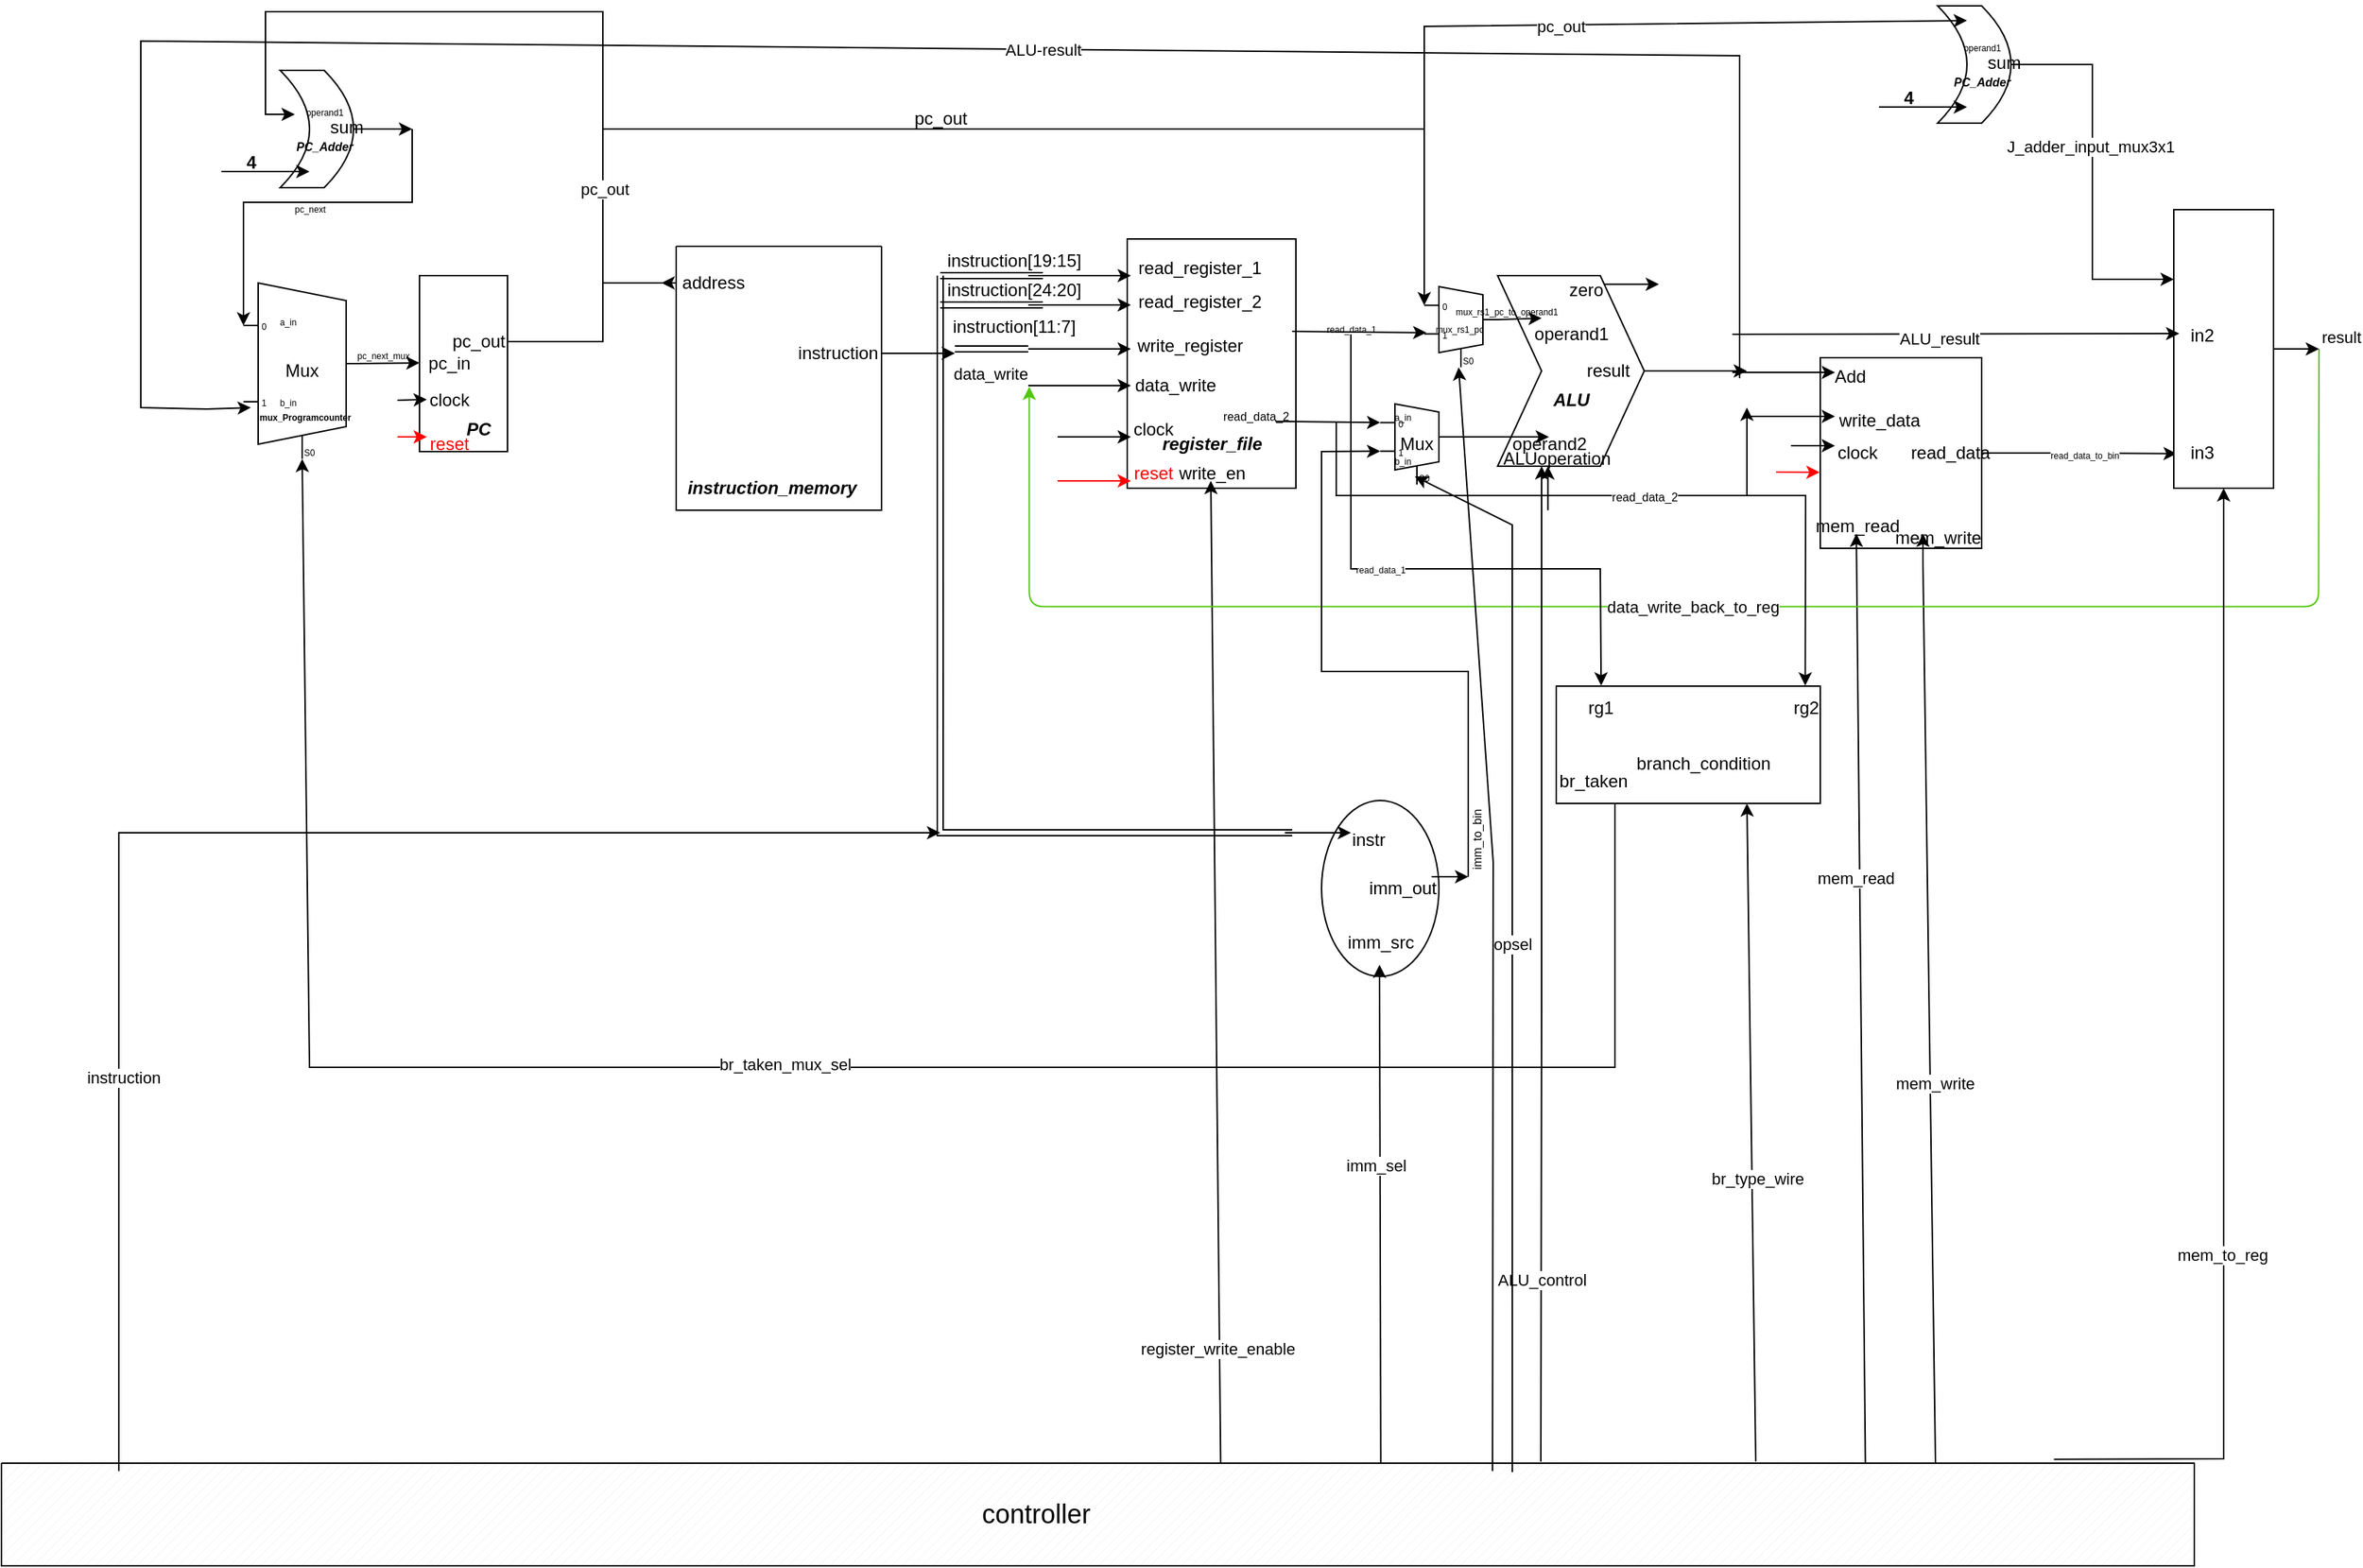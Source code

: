 <mxfile version="26.0.16">
  <diagram name="Page-1" id="nkl0VWKHTcb5Zp320Ac4">
    <mxGraphModel dx="3212" dy="911" grid="1" gridSize="10" guides="1" tooltips="1" connect="1" arrows="1" fold="1" page="1" pageScale="1" pageWidth="1200" pageHeight="1920" math="0" shadow="0">
      <root>
        <mxCell id="0" />
        <mxCell id="1" parent="0" />
        <mxCell id="jfgVeICSE10EGZ1G89CI-2" value="" style="rounded=0;whiteSpace=wrap;html=1;rotation=90;" parent="1" vertex="1">
          <mxGeometry x="175" y="360" width="120" height="60" as="geometry" />
        </mxCell>
        <mxCell id="jfgVeICSE10EGZ1G89CI-3" value="&lt;b&gt;&lt;i&gt;PC&lt;/i&gt;&lt;/b&gt;" style="text;html=1;align=center;verticalAlign=middle;resizable=0;points=[];autosize=1;strokeColor=none;fillColor=none;" parent="1" vertex="1">
          <mxGeometry x="225" y="420" width="40" height="30" as="geometry" />
        </mxCell>
        <mxCell id="jfgVeICSE10EGZ1G89CI-4" value="" style="endArrow=classic;html=1;rounded=0;" parent="1" edge="1">
          <mxGeometry width="50" height="50" relative="1" as="geometry">
            <mxPoint x="160" y="390" as="sourcePoint" />
            <mxPoint x="205" y="389.5" as="targetPoint" />
          </mxGeometry>
        </mxCell>
        <mxCell id="jfgVeICSE10EGZ1G89CI-5" value="" style="endArrow=classic;html=1;rounded=0;" parent="1" edge="1" target="jfgVeICSE10EGZ1G89CI-12">
          <mxGeometry width="50" height="50" relative="1" as="geometry">
            <mxPoint x="265" y="375" as="sourcePoint" />
            <mxPoint x="310" y="375" as="targetPoint" />
            <Array as="points">
              <mxPoint x="330" y="375" />
              <mxPoint x="330" y="335" />
              <mxPoint x="380" y="335" />
            </Array>
          </mxGeometry>
        </mxCell>
        <mxCell id="jfgVeICSE10EGZ1G89CI-6" value="pc_in" style="text;html=1;align=center;verticalAlign=middle;resizable=0;points=[];autosize=1;strokeColor=none;fillColor=none;" parent="1" vertex="1">
          <mxGeometry x="200" y="375" width="50" height="30" as="geometry" />
        </mxCell>
        <mxCell id="jfgVeICSE10EGZ1G89CI-7" value="pc_out" style="text;html=1;align=center;verticalAlign=middle;resizable=0;points=[];autosize=1;strokeColor=none;fillColor=none;" parent="1" vertex="1">
          <mxGeometry x="215" y="360" width="60" height="30" as="geometry" />
        </mxCell>
        <mxCell id="jfgVeICSE10EGZ1G89CI-8" value="" style="swimlane;startSize=0;" parent="1" vertex="1">
          <mxGeometry x="380" y="310" width="140" height="180" as="geometry">
            <mxRectangle x="380" y="310" width="50" height="40" as="alternateBounds" />
          </mxGeometry>
        </mxCell>
        <mxCell id="jfgVeICSE10EGZ1G89CI-9" value="&lt;b&gt;&lt;i&gt;instruction_memory&lt;/i&gt;&lt;/b&gt;" style="text;html=1;align=center;verticalAlign=middle;resizable=0;points=[];autosize=1;strokeColor=none;fillColor=none;" parent="jfgVeICSE10EGZ1G89CI-8" vertex="1">
          <mxGeometry x="-5" y="150" width="140" height="30" as="geometry" />
        </mxCell>
        <mxCell id="jfgVeICSE10EGZ1G89CI-12" value="address" style="text;html=1;align=center;verticalAlign=middle;resizable=0;points=[];autosize=1;strokeColor=none;fillColor=none;" parent="jfgVeICSE10EGZ1G89CI-8" vertex="1">
          <mxGeometry x="-10" y="10" width="70" height="30" as="geometry" />
        </mxCell>
        <mxCell id="jfgVeICSE10EGZ1G89CI-16" value="instruction" style="text;html=1;align=center;verticalAlign=middle;resizable=0;points=[];autosize=1;strokeColor=none;fillColor=none;" parent="jfgVeICSE10EGZ1G89CI-8" vertex="1">
          <mxGeometry x="70" y="58" width="80" height="30" as="geometry" />
        </mxCell>
        <mxCell id="jfgVeICSE10EGZ1G89CI-15" value="" style="endArrow=classic;html=1;rounded=0;" parent="1" edge="1">
          <mxGeometry width="50" height="50" relative="1" as="geometry">
            <mxPoint x="520" y="383" as="sourcePoint" />
            <mxPoint x="570" y="383" as="targetPoint" />
            <Array as="points">
              <mxPoint x="520" y="383" />
            </Array>
          </mxGeometry>
        </mxCell>
        <mxCell id="KJ3k82QVkxXb26ja93fj-1" value="" style="rounded=0;whiteSpace=wrap;html=1;rotation=90;" parent="1" vertex="1">
          <mxGeometry x="660" y="332.5" width="170" height="115" as="geometry" />
        </mxCell>
        <mxCell id="KJ3k82QVkxXb26ja93fj-2" value="" style="endArrow=classic;html=1;rounded=0;" parent="1" edge="1">
          <mxGeometry width="50" height="50" relative="1" as="geometry">
            <mxPoint x="620" y="330" as="sourcePoint" />
            <mxPoint x="690" y="330" as="targetPoint" />
            <Array as="points" />
          </mxGeometry>
        </mxCell>
        <mxCell id="KJ3k82QVkxXb26ja93fj-3" value="" style="endArrow=classic;html=1;rounded=0;" parent="1" edge="1">
          <mxGeometry width="50" height="50" relative="1" as="geometry">
            <mxPoint x="620" y="350" as="sourcePoint" />
            <mxPoint x="690" y="350" as="targetPoint" />
            <Array as="points" />
          </mxGeometry>
        </mxCell>
        <mxCell id="KJ3k82QVkxXb26ja93fj-4" value="" style="endArrow=classic;html=1;rounded=0;" parent="1" edge="1">
          <mxGeometry width="50" height="50" relative="1" as="geometry">
            <mxPoint x="620" y="380" as="sourcePoint" />
            <mxPoint x="690" y="380" as="targetPoint" />
            <Array as="points" />
          </mxGeometry>
        </mxCell>
        <mxCell id="KJ3k82QVkxXb26ja93fj-5" value="" style="endArrow=classic;html=1;rounded=0;" parent="1" edge="1">
          <mxGeometry width="50" height="50" relative="1" as="geometry">
            <mxPoint x="620" y="405" as="sourcePoint" />
            <mxPoint x="690" y="405" as="targetPoint" />
            <Array as="points" />
          </mxGeometry>
        </mxCell>
        <mxCell id="KJ3k82QVkxXb26ja93fj-6" value="" style="endArrow=classic;html=1;rounded=0;" parent="1" edge="1">
          <mxGeometry width="50" height="50" relative="1" as="geometry">
            <mxPoint x="640" y="440" as="sourcePoint" />
            <mxPoint x="690" y="440" as="targetPoint" />
            <Array as="points" />
          </mxGeometry>
        </mxCell>
        <mxCell id="KJ3k82QVkxXb26ja93fj-7" value="" style="endArrow=classic;html=1;rounded=0;fillColor=#f8cecc;strokeColor=#FF0000;" parent="1" edge="1">
          <mxGeometry width="50" height="50" relative="1" as="geometry">
            <mxPoint x="640" y="470" as="sourcePoint" />
            <mxPoint x="690" y="470" as="targetPoint" />
            <Array as="points" />
          </mxGeometry>
        </mxCell>
        <mxCell id="KJ3k82QVkxXb26ja93fj-8" value="" style="endArrow=classic;html=1;rounded=0;exitX=0.556;exitY=0.029;exitDx=0;exitDy=0;exitPerimeter=0;" parent="1" edge="1" source="yX7Pzb2wll43dbUI-Hsx-69">
          <mxGeometry width="50" height="50" relative="1" as="geometry">
            <mxPoint x="744.5" y="500" as="sourcePoint" />
            <mxPoint x="744.5" y="470" as="targetPoint" />
            <Array as="points" />
          </mxGeometry>
        </mxCell>
        <mxCell id="yX7Pzb2wll43dbUI-Hsx-82" value="register_write_enable" style="edgeLabel;html=1;align=center;verticalAlign=middle;resizable=0;points=[];" vertex="1" connectable="0" parent="KJ3k82QVkxXb26ja93fj-8">
          <mxGeometry x="-0.762" y="2" relative="1" as="geometry">
            <mxPoint as="offset" />
          </mxGeometry>
        </mxCell>
        <mxCell id="KJ3k82QVkxXb26ja93fj-9" value="" style="endArrow=classic;html=1;rounded=0;entryX=1.024;entryY=0.697;entryDx=0;entryDy=0;entryPerimeter=0;" parent="1" edge="1">
          <mxGeometry width="50" height="50" relative="1" as="geometry">
            <mxPoint x="800" y="368" as="sourcePoint" />
            <mxPoint x="891.44" y="368.91" as="targetPoint" />
            <Array as="points" />
          </mxGeometry>
        </mxCell>
        <mxCell id="KJ3k82QVkxXb26ja93fj-11" value="" style="endArrow=classic;html=1;rounded=0;entryX=0;entryY=0.177;entryDx=0;entryDy=3;entryPerimeter=0;exitX=0.983;exitY=-0.019;exitDx=0;exitDy=0;exitPerimeter=0;" parent="1" edge="1" target="8nblWfEhG3AdFuXSUwDF-55" source="KJ3k82QVkxXb26ja93fj-24">
          <mxGeometry width="50" height="50" relative="1" as="geometry">
            <mxPoint x="800" y="405" as="sourcePoint" />
            <mxPoint x="870" y="405" as="targetPoint" />
            <Array as="points" />
          </mxGeometry>
        </mxCell>
        <mxCell id="KJ3k82QVkxXb26ja93fj-13" value="&amp;nbsp;read_register_1" style="text;html=1;align=center;verticalAlign=middle;resizable=0;points=[];autosize=1;strokeColor=none;fillColor=none;" parent="1" vertex="1">
          <mxGeometry x="680" y="310" width="110" height="30" as="geometry" />
        </mxCell>
        <mxCell id="KJ3k82QVkxXb26ja93fj-14" value="&amp;nbsp;read_register_2" style="text;html=1;align=center;verticalAlign=middle;resizable=0;points=[];autosize=1;strokeColor=none;fillColor=none;" parent="1" vertex="1">
          <mxGeometry x="680" y="332.5" width="110" height="30" as="geometry" />
        </mxCell>
        <mxCell id="KJ3k82QVkxXb26ja93fj-15" value="write_register" style="text;html=1;align=center;verticalAlign=middle;resizable=0;points=[];autosize=1;strokeColor=none;fillColor=none;" parent="1" vertex="1">
          <mxGeometry x="680" y="362.5" width="100" height="30" as="geometry" />
        </mxCell>
        <mxCell id="KJ3k82QVkxXb26ja93fj-16" value="data_write" style="text;html=1;align=center;verticalAlign=middle;resizable=0;points=[];autosize=1;strokeColor=none;fillColor=none;" parent="1" vertex="1">
          <mxGeometry x="680" y="390" width="80" height="30" as="geometry" />
        </mxCell>
        <mxCell id="KJ3k82QVkxXb26ja93fj-17" value="write_en" style="text;html=1;align=center;verticalAlign=middle;resizable=0;points=[];autosize=1;strokeColor=none;fillColor=none;" parent="1" vertex="1">
          <mxGeometry x="710" y="450" width="70" height="30" as="geometry" />
        </mxCell>
        <mxCell id="KJ3k82QVkxXb26ja93fj-18" value="clock" style="text;html=1;align=center;verticalAlign=middle;resizable=0;points=[];autosize=1;strokeColor=none;fillColor=none;" parent="1" vertex="1">
          <mxGeometry x="680" y="420" width="50" height="30" as="geometry" />
        </mxCell>
        <mxCell id="KJ3k82QVkxXb26ja93fj-19" value="reset" style="text;html=1;align=center;verticalAlign=middle;resizable=0;points=[];autosize=1;strokeColor=none;fillColor=none;fontColor=#FF0000;" parent="1" vertex="1">
          <mxGeometry x="680" y="450" width="50" height="30" as="geometry" />
        </mxCell>
        <mxCell id="KJ3k82QVkxXb26ja93fj-20" value="&lt;font style=&quot;font-size: 6px;&quot;&gt;read_data_1&lt;/font&gt;" style="text;html=1;align=center;verticalAlign=middle;resizable=0;points=[];autosize=1;strokeColor=none;fillColor=none;" parent="1" vertex="1">
          <mxGeometry x="810" y="350" width="60" height="30" as="geometry" />
        </mxCell>
        <mxCell id="KJ3k82QVkxXb26ja93fj-22" value="&lt;font style=&quot;font-size: 8px;&quot;&gt;read_data_2&lt;/font&gt;" style="text;html=1;align=center;verticalAlign=middle;resizable=0;points=[];autosize=1;strokeColor=none;fillColor=none;" parent="1" vertex="1">
          <mxGeometry x="740" y="410" width="70" height="30" as="geometry" />
        </mxCell>
        <mxCell id="KJ3k82QVkxXb26ja93fj-24" value="register_file" style="text;html=1;align=center;verticalAlign=middle;resizable=0;points=[];autosize=1;strokeColor=none;fillColor=none;fontStyle=3" parent="1" vertex="1">
          <mxGeometry x="700" y="430" width="90" height="30" as="geometry" />
        </mxCell>
        <mxCell id="KJ3k82QVkxXb26ja93fj-101" style="edgeStyle=orthogonalEdgeStyle;rounded=0;orthogonalLoop=1;jettySize=auto;html=1;exitX=1;exitY=0.5;exitDx=0;exitDy=0;entryX=0.876;entryY=0.97;entryDx=0;entryDy=0;entryPerimeter=0;" parent="1" source="KJ3k82QVkxXb26ja93fj-93" edge="1" target="yX7Pzb2wll43dbUI-Hsx-38">
          <mxGeometry relative="1" as="geometry">
            <mxPoint x="1320" y="451" as="targetPoint" />
          </mxGeometry>
        </mxCell>
        <mxCell id="yX7Pzb2wll43dbUI-Hsx-55" value="&lt;font style=&quot;font-size: 6px;&quot;&gt;read_data_to_bin&lt;/font&gt;" style="edgeLabel;html=1;align=center;verticalAlign=middle;resizable=0;points=[];" vertex="1" connectable="0" parent="KJ3k82QVkxXb26ja93fj-101">
          <mxGeometry x="0.461" y="-1" relative="1" as="geometry">
            <mxPoint x="-27" y="-2" as="offset" />
          </mxGeometry>
        </mxCell>
        <mxCell id="KJ3k82QVkxXb26ja93fj-93" value="" style="rounded=0;whiteSpace=wrap;html=1;" parent="1" vertex="1">
          <mxGeometry x="1160" y="386" width="110" height="130" as="geometry" />
        </mxCell>
        <mxCell id="KJ3k82QVkxXb26ja93fj-94" value="" style="endArrow=classic;html=1;rounded=0;" parent="1" edge="1">
          <mxGeometry width="50" height="50" relative="1" as="geometry">
            <mxPoint x="1140" y="446" as="sourcePoint" />
            <mxPoint x="1170" y="446" as="targetPoint" />
            <Array as="points" />
          </mxGeometry>
        </mxCell>
        <mxCell id="KJ3k82QVkxXb26ja93fj-96" value="" style="endArrow=classic;html=1;rounded=0;" parent="1" edge="1">
          <mxGeometry width="50" height="50" relative="1" as="geometry">
            <mxPoint x="1100" y="396" as="sourcePoint" />
            <mxPoint x="1170" y="396" as="targetPoint" />
            <Array as="points" />
          </mxGeometry>
        </mxCell>
        <mxCell id="KJ3k82QVkxXb26ja93fj-97" value="" style="endArrow=classic;html=1;rounded=0;" parent="1" edge="1">
          <mxGeometry width="50" height="50" relative="1" as="geometry">
            <mxPoint x="1110" y="426" as="sourcePoint" />
            <mxPoint x="1170" y="426" as="targetPoint" />
            <Array as="points" />
          </mxGeometry>
        </mxCell>
        <mxCell id="KJ3k82QVkxXb26ja93fj-99" value="" style="endArrow=classic;html=1;rounded=0;exitX=0.85;exitY=-0.007;exitDx=0;exitDy=0;exitPerimeter=0;" parent="1" edge="1" source="yX7Pzb2wll43dbUI-Hsx-69">
          <mxGeometry width="50" height="50" relative="1" as="geometry">
            <mxPoint x="1184.57" y="546" as="sourcePoint" />
            <mxPoint x="1184.57" y="506" as="targetPoint" />
            <Array as="points" />
          </mxGeometry>
        </mxCell>
        <mxCell id="yX7Pzb2wll43dbUI-Hsx-85" value="mem_read" style="edgeLabel;html=1;align=center;verticalAlign=middle;resizable=0;points=[];" vertex="1" connectable="0" parent="KJ3k82QVkxXb26ja93fj-99">
          <mxGeometry x="0.26" y="3" relative="1" as="geometry">
            <mxPoint as="offset" />
          </mxGeometry>
        </mxCell>
        <mxCell id="KJ3k82QVkxXb26ja93fj-100" value="" style="endArrow=classic;html=1;rounded=0;exitX=0.882;exitY=0.059;exitDx=0;exitDy=0;exitPerimeter=0;" parent="1" edge="1" source="yX7Pzb2wll43dbUI-Hsx-69">
          <mxGeometry width="50" height="50" relative="1" as="geometry">
            <mxPoint x="1230" y="546" as="sourcePoint" />
            <mxPoint x="1230" y="506" as="targetPoint" />
            <Array as="points">
              <mxPoint x="1230" y="526" />
            </Array>
          </mxGeometry>
        </mxCell>
        <mxCell id="yX7Pzb2wll43dbUI-Hsx-86" value="mem_write" style="edgeLabel;html=1;align=center;verticalAlign=middle;resizable=0;points=[];" vertex="1" connectable="0" parent="KJ3k82QVkxXb26ja93fj-100">
          <mxGeometry x="-0.176" y="-3" relative="1" as="geometry">
            <mxPoint as="offset" />
          </mxGeometry>
        </mxCell>
        <mxCell id="KJ3k82QVkxXb26ja93fj-102" value="Add" style="text;html=1;align=center;verticalAlign=middle;resizable=0;points=[];autosize=1;strokeColor=none;fillColor=none;" parent="1" vertex="1">
          <mxGeometry x="1160" y="384" width="40" height="30" as="geometry" />
        </mxCell>
        <mxCell id="KJ3k82QVkxXb26ja93fj-105" value="write_data" style="text;html=1;align=center;verticalAlign=middle;resizable=0;points=[];autosize=1;strokeColor=none;fillColor=none;" parent="1" vertex="1">
          <mxGeometry x="1160" y="414" width="80" height="30" as="geometry" />
        </mxCell>
        <mxCell id="KJ3k82QVkxXb26ja93fj-106" value="clock" style="text;html=1;align=center;verticalAlign=middle;resizable=0;points=[];autosize=1;strokeColor=none;fillColor=none;" parent="1" vertex="1">
          <mxGeometry x="1160" y="436" width="50" height="30" as="geometry" />
        </mxCell>
        <mxCell id="KJ3k82QVkxXb26ja93fj-108" value="mem_write" style="text;html=1;align=center;verticalAlign=middle;resizable=0;points=[];autosize=1;strokeColor=none;fillColor=none;" parent="1" vertex="1">
          <mxGeometry x="1200" y="494" width="80" height="30" as="geometry" />
        </mxCell>
        <mxCell id="KJ3k82QVkxXb26ja93fj-110" value="read_data&amp;nbsp;" style="text;html=1;align=center;verticalAlign=middle;resizable=0;points=[];autosize=1;strokeColor=none;fillColor=none;" parent="1" vertex="1">
          <mxGeometry x="1210" y="436" width="80" height="30" as="geometry" />
        </mxCell>
        <mxCell id="KJ3k82QVkxXb26ja93fj-109" value="mem_read" style="text;html=1;align=center;verticalAlign=middle;resizable=0;points=[];autosize=1;strokeColor=none;fillColor=none;" parent="1" vertex="1">
          <mxGeometry x="1145" y="486" width="80" height="30" as="geometry" />
        </mxCell>
        <mxCell id="KJ3k82QVkxXb26ja93fj-113" value="" style="endArrow=classic;html=1;rounded=0;fontColor=#FF0000;strokeColor=#FF0000;entryX=-0.009;entryY=0.938;entryDx=0;entryDy=0;entryPerimeter=0;" parent="1" edge="1" target="KJ3k82QVkxXb26ja93fj-106">
          <mxGeometry width="50" height="50" relative="1" as="geometry">
            <mxPoint x="1130" y="464" as="sourcePoint" />
            <mxPoint x="1160" y="478.5" as="targetPoint" />
            <Array as="points" />
          </mxGeometry>
        </mxCell>
        <mxCell id="KJ3k82QVkxXb26ja93fj-115" value="" style="ellipse;whiteSpace=wrap;html=1;rotation=90;" parent="1" vertex="1">
          <mxGeometry x="800" y="708" width="120" height="80" as="geometry" />
        </mxCell>
        <mxCell id="KJ3k82QVkxXb26ja93fj-118" style="edgeStyle=orthogonalEdgeStyle;rounded=0;orthogonalLoop=1;jettySize=auto;html=1;exitX=1;exitY=0.5;exitDx=0;exitDy=0;" parent="1" source="KJ3k82QVkxXb26ja93fj-116" edge="1">
          <mxGeometry relative="1" as="geometry">
            <mxPoint x="1110" y="395" as="targetPoint" />
          </mxGeometry>
        </mxCell>
        <mxCell id="KJ3k82QVkxXb26ja93fj-119" style="edgeStyle=orthogonalEdgeStyle;rounded=0;orthogonalLoop=1;jettySize=auto;html=1;exitX=0.75;exitY=0;exitDx=0;exitDy=0;" parent="1" source="KJ3k82QVkxXb26ja93fj-116" edge="1">
          <mxGeometry relative="1" as="geometry">
            <mxPoint x="1050" y="336" as="targetPoint" />
          </mxGeometry>
        </mxCell>
        <mxCell id="KJ3k82QVkxXb26ja93fj-116" value="" style="shape=step;perimeter=stepPerimeter;whiteSpace=wrap;html=1;fixedSize=1;size=30;" parent="1" vertex="1">
          <mxGeometry x="940" y="330" width="100" height="130" as="geometry" />
        </mxCell>
        <mxCell id="KJ3k82QVkxXb26ja93fj-10" value="" style="endArrow=classic;html=1;rounded=0;" parent="1" edge="1">
          <mxGeometry width="50" height="50" relative="1" as="geometry">
            <mxPoint x="940" y="360" as="sourcePoint" />
            <mxPoint x="970" y="359" as="targetPoint" />
            <Array as="points" />
          </mxGeometry>
        </mxCell>
        <mxCell id="KJ3k82QVkxXb26ja93fj-12" value="" style="endArrow=classic;html=1;rounded=0;" parent="1" edge="1">
          <mxGeometry width="50" height="50" relative="1" as="geometry">
            <mxPoint x="905" y="440" as="sourcePoint" />
            <mxPoint x="975" y="440" as="targetPoint" />
            <Array as="points" />
          </mxGeometry>
        </mxCell>
        <mxCell id="KJ3k82QVkxXb26ja93fj-120" value="operand1" style="text;html=1;align=center;verticalAlign=middle;resizable=0;points=[];autosize=1;strokeColor=none;fillColor=none;" parent="1" vertex="1">
          <mxGeometry x="955" y="355" width="70" height="30" as="geometry" />
        </mxCell>
        <mxCell id="KJ3k82QVkxXb26ja93fj-122" value="operand2" style="text;html=1;align=center;verticalAlign=middle;resizable=0;points=[];autosize=1;strokeColor=none;fillColor=none;" parent="1" vertex="1">
          <mxGeometry x="940" y="430" width="70" height="30" as="geometry" />
        </mxCell>
        <mxCell id="KJ3k82QVkxXb26ja93fj-123" value="result" style="text;html=1;align=center;verticalAlign=middle;resizable=0;points=[];autosize=1;strokeColor=none;fillColor=none;" parent="1" vertex="1">
          <mxGeometry x="990" y="380" width="50" height="30" as="geometry" />
        </mxCell>
        <mxCell id="KJ3k82QVkxXb26ja93fj-124" value="zero" style="text;html=1;align=center;verticalAlign=middle;resizable=0;points=[];autosize=1;strokeColor=none;fillColor=none;" parent="1" vertex="1">
          <mxGeometry x="975" y="325" width="50" height="30" as="geometry" />
        </mxCell>
        <mxCell id="KJ3k82QVkxXb26ja93fj-125" value="&lt;b&gt;&lt;i&gt;ALU&lt;/i&gt;&lt;/b&gt;" style="text;html=1;align=center;verticalAlign=middle;resizable=0;points=[];autosize=1;strokeColor=none;fillColor=none;" parent="1" vertex="1">
          <mxGeometry x="965" y="400" width="50" height="30" as="geometry" />
        </mxCell>
        <mxCell id="KJ3k82QVkxXb26ja93fj-127" value="" style="endArrow=classic;html=1;rounded=0;" parent="1" edge="1">
          <mxGeometry width="50" height="50" relative="1" as="geometry">
            <mxPoint x="974.31" y="490" as="sourcePoint" />
            <mxPoint x="974.31" y="460" as="targetPoint" />
            <Array as="points">
              <mxPoint x="974.31" y="490" />
            </Array>
          </mxGeometry>
        </mxCell>
        <mxCell id="KJ3k82QVkxXb26ja93fj-128" value="ALUoperation" style="text;html=1;align=center;verticalAlign=middle;resizable=0;points=[];autosize=1;strokeColor=none;fillColor=none;" parent="1" vertex="1">
          <mxGeometry x="930" y="440" width="100" height="30" as="geometry" />
        </mxCell>
        <mxCell id="KJ3k82QVkxXb26ja93fj-131" style="edgeStyle=orthogonalEdgeStyle;rounded=0;orthogonalLoop=1;jettySize=auto;html=1;exitX=0;exitY=0.5;exitDx=0;exitDy=0;" parent="1" source="KJ3k82QVkxXb26ja93fj-132" edge="1">
          <mxGeometry relative="1" as="geometry">
            <mxPoint x="200" y="230" as="targetPoint" />
          </mxGeometry>
        </mxCell>
        <mxCell id="KJ3k82QVkxXb26ja93fj-132" value="" style="shape=dataStorage;whiteSpace=wrap;html=1;fixedSize=1;rotation=-180;" parent="1" vertex="1">
          <mxGeometry x="110" y="190" width="50" height="80" as="geometry" />
        </mxCell>
        <mxCell id="KJ3k82QVkxXb26ja93fj-135" value="" style="endArrow=classic;html=1;rounded=0;entryX=0.1;entryY=0.6;entryDx=0;entryDy=0;entryPerimeter=0;" parent="1" edge="1" target="KJ3k82QVkxXb26ja93fj-143">
          <mxGeometry width="50" height="50" relative="1" as="geometry">
            <mxPoint x="330" y="230" as="sourcePoint" />
            <mxPoint x="100" y="220" as="targetPoint" />
            <Array as="points">
              <mxPoint x="330" y="150" />
              <mxPoint x="100" y="150" />
              <mxPoint x="100" y="220" />
            </Array>
          </mxGeometry>
        </mxCell>
        <mxCell id="KJ3k82QVkxXb26ja93fj-137" value="" style="endArrow=classic;html=1;rounded=0;" parent="1" edge="1">
          <mxGeometry width="50" height="50" relative="1" as="geometry">
            <mxPoint x="70" y="259" as="sourcePoint" />
            <mxPoint x="130" y="259" as="targetPoint" />
          </mxGeometry>
        </mxCell>
        <mxCell id="KJ3k82QVkxXb26ja93fj-143" value="&lt;font style=&quot;font-size: 6px;&quot;&gt;operand1&lt;/font&gt;" style="text;html=1;align=center;verticalAlign=middle;resizable=0;points=[];autosize=1;strokeColor=none;fillColor=none;" parent="1" vertex="1">
          <mxGeometry x="115" y="202" width="50" height="30" as="geometry" />
        </mxCell>
        <mxCell id="KJ3k82QVkxXb26ja93fj-144" value="&lt;b&gt;4&lt;/b&gt;" style="text;html=1;align=center;verticalAlign=middle;resizable=0;points=[];autosize=1;strokeColor=none;fillColor=none;" parent="1" vertex="1">
          <mxGeometry x="75" y="238" width="30" height="30" as="geometry" />
        </mxCell>
        <mxCell id="KJ3k82QVkxXb26ja93fj-145" value="sum" style="text;html=1;align=center;verticalAlign=middle;resizable=0;points=[];autosize=1;strokeColor=none;fillColor=none;" parent="1" vertex="1">
          <mxGeometry x="130" y="214" width="50" height="30" as="geometry" />
        </mxCell>
        <mxCell id="KJ3k82QVkxXb26ja93fj-146" value="&lt;b&gt;&lt;i&gt;&lt;font style=&quot;font-size: 8px;&quot;&gt;PC_Adder&lt;/font&gt;&lt;/i&gt;&lt;/b&gt;" style="text;html=1;align=center;verticalAlign=middle;resizable=0;points=[];autosize=1;strokeColor=none;fillColor=none;" parent="1" vertex="1">
          <mxGeometry x="110" y="226" width="60" height="30" as="geometry" />
        </mxCell>
        <mxCell id="KJ3k82QVkxXb26ja93fj-155" value="" style="endArrow=classic;html=1;rounded=0;" parent="1" edge="1">
          <mxGeometry width="50" height="50" relative="1" as="geometry">
            <mxPoint x="190" y="415" as="sourcePoint" />
            <mxPoint x="210" y="414.5" as="targetPoint" />
            <Array as="points" />
          </mxGeometry>
        </mxCell>
        <mxCell id="KJ3k82QVkxXb26ja93fj-156" value="" style="endArrow=classic;html=1;rounded=0;fillColor=#f8cecc;strokeColor=#FF0000;" parent="1" edge="1">
          <mxGeometry width="50" height="50" relative="1" as="geometry">
            <mxPoint x="190" y="440" as="sourcePoint" />
            <mxPoint x="210" y="440" as="targetPoint" />
            <Array as="points" />
          </mxGeometry>
        </mxCell>
        <mxCell id="KJ3k82QVkxXb26ja93fj-157" value="clock" style="text;html=1;align=center;verticalAlign=middle;resizable=0;points=[];autosize=1;strokeColor=none;fillColor=none;" parent="1" vertex="1">
          <mxGeometry x="200" y="400" width="50" height="30" as="geometry" />
        </mxCell>
        <mxCell id="KJ3k82QVkxXb26ja93fj-158" value="reset" style="text;html=1;align=center;verticalAlign=middle;resizable=0;points=[];autosize=1;strokeColor=none;fillColor=none;fontColor=#FF0000;" parent="1" vertex="1">
          <mxGeometry x="200" y="430" width="50" height="30" as="geometry" />
        </mxCell>
        <mxCell id="KJ3k82QVkxXb26ja93fj-159" value="&amp;nbsp;instr" style="text;html=1;align=center;verticalAlign=middle;resizable=0;points=[];autosize=1;strokeColor=none;fillColor=none;" parent="1" vertex="1">
          <mxGeometry x="825" y="700" width="50" height="30" as="geometry" />
        </mxCell>
        <mxCell id="KJ3k82QVkxXb26ja93fj-160" value="imm_src" style="text;html=1;align=center;verticalAlign=middle;resizable=0;points=[];autosize=1;strokeColor=none;fillColor=none;" parent="1" vertex="1">
          <mxGeometry x="825" y="770" width="70" height="30" as="geometry" />
        </mxCell>
        <mxCell id="KJ3k82QVkxXb26ja93fj-162" value="imm_out" style="text;html=1;align=center;verticalAlign=middle;resizable=0;points=[];autosize=1;strokeColor=none;fillColor=none;" parent="1" vertex="1">
          <mxGeometry x="840" y="733" width="70" height="30" as="geometry" />
        </mxCell>
        <mxCell id="KJ3k82QVkxXb26ja93fj-163" value="" style="endArrow=classic;html=1;rounded=0;" parent="1" edge="1">
          <mxGeometry width="50" height="50" relative="1" as="geometry">
            <mxPoint x="795" y="710" as="sourcePoint" />
            <mxPoint x="840" y="710" as="targetPoint" />
          </mxGeometry>
        </mxCell>
        <mxCell id="KJ3k82QVkxXb26ja93fj-164" value="" style="endArrow=classic;html=1;rounded=0;" parent="1" edge="1">
          <mxGeometry width="50" height="50" relative="1" as="geometry">
            <mxPoint x="895" y="740" as="sourcePoint" />
            <mxPoint x="920" y="740" as="targetPoint" />
          </mxGeometry>
        </mxCell>
        <mxCell id="KJ3k82QVkxXb26ja93fj-165" value="" style="endArrow=classic;html=1;rounded=0;exitX=0.629;exitY=0;exitDx=0;exitDy=0;exitPerimeter=0;" parent="1" edge="1" source="yX7Pzb2wll43dbUI-Hsx-69">
          <mxGeometry width="50" height="50" relative="1" as="geometry">
            <mxPoint x="859.5" y="840" as="sourcePoint" />
            <mxPoint x="859.5" y="800" as="targetPoint" />
          </mxGeometry>
        </mxCell>
        <mxCell id="yX7Pzb2wll43dbUI-Hsx-83" value="imm_sel" style="edgeLabel;html=1;align=center;verticalAlign=middle;resizable=0;points=[];" vertex="1" connectable="0" parent="KJ3k82QVkxXb26ja93fj-165">
          <mxGeometry x="0.195" y="3" relative="1" as="geometry">
            <mxPoint as="offset" />
          </mxGeometry>
        </mxCell>
        <mxCell id="8nblWfEhG3AdFuXSUwDF-23" value="" style="shape=link;html=1;rounded=0;entryX=0.313;entryY=0.667;entryDx=0;entryDy=0;entryPerimeter=0;" parent="1" edge="1">
          <mxGeometry width="100" relative="1" as="geometry">
            <mxPoint x="560" y="380" as="sourcePoint" />
            <mxPoint x="560.04" y="640.01" as="targetPoint" />
          </mxGeometry>
        </mxCell>
        <mxCell id="8nblWfEhG3AdFuXSUwDF-24" value="" style="shape=link;html=1;rounded=0;" parent="1" edge="1">
          <mxGeometry width="100" relative="1" as="geometry">
            <mxPoint x="560" y="390" as="sourcePoint" />
            <mxPoint x="560" y="330" as="targetPoint" />
          </mxGeometry>
        </mxCell>
        <mxCell id="8nblWfEhG3AdFuXSUwDF-25" value="" style="shape=link;html=1;rounded=0;" parent="1" edge="1">
          <mxGeometry width="100" relative="1" as="geometry">
            <mxPoint x="560" y="330" as="sourcePoint" />
            <mxPoint x="630" y="330" as="targetPoint" />
          </mxGeometry>
        </mxCell>
        <mxCell id="8nblWfEhG3AdFuXSUwDF-26" value="" style="shape=link;html=1;rounded=0;" parent="1" edge="1">
          <mxGeometry width="100" relative="1" as="geometry">
            <mxPoint x="560" y="350" as="sourcePoint" />
            <mxPoint x="630" y="350" as="targetPoint" />
          </mxGeometry>
        </mxCell>
        <mxCell id="8nblWfEhG3AdFuXSUwDF-27" value="" style="shape=link;html=1;rounded=0;" parent="1" edge="1">
          <mxGeometry width="100" relative="1" as="geometry">
            <mxPoint x="570" y="380" as="sourcePoint" />
            <mxPoint x="620" y="380" as="targetPoint" />
          </mxGeometry>
        </mxCell>
        <mxCell id="8nblWfEhG3AdFuXSUwDF-28" value="instruction[19:15]" style="text;html=1;align=center;verticalAlign=middle;resizable=0;points=[];autosize=1;strokeColor=none;fillColor=none;" parent="1" vertex="1">
          <mxGeometry x="555" y="305" width="110" height="30" as="geometry" />
        </mxCell>
        <mxCell id="8nblWfEhG3AdFuXSUwDF-29" value="instruction[24:20]" style="text;html=1;align=center;verticalAlign=middle;resizable=0;points=[];autosize=1;strokeColor=none;fillColor=none;" parent="1" vertex="1">
          <mxGeometry x="555" y="325" width="110" height="30" as="geometry" />
        </mxCell>
        <mxCell id="8nblWfEhG3AdFuXSUwDF-32" value="instruction[11:7]" style="text;html=1;align=center;verticalAlign=middle;resizable=0;points=[];autosize=1;strokeColor=none;fillColor=none;" parent="1" vertex="1">
          <mxGeometry x="555" y="350" width="110" height="30" as="geometry" />
        </mxCell>
        <mxCell id="8nblWfEhG3AdFuXSUwDF-46" value="" style="endArrow=classic;html=1;rounded=1;fillColor=#d5e8d4;strokeColor=light-dark(#52c80e, #446e2c);curved=0;" parent="1" edge="1">
          <mxGeometry relative="1" as="geometry">
            <mxPoint x="1500" y="380" as="sourcePoint" />
            <mxPoint x="620.72" y="405.75" as="targetPoint" />
            <Array as="points">
              <mxPoint x="1499.72" y="555.75" />
              <mxPoint x="1100.72" y="555.75" />
              <mxPoint x="860.72" y="555.75" />
              <mxPoint x="620.72" y="555.75" />
            </Array>
          </mxGeometry>
        </mxCell>
        <mxCell id="8nblWfEhG3AdFuXSUwDF-47" value="data_write_back_to_reg" style="edgeLabel;resizable=0;html=1;;align=center;verticalAlign=middle;" parent="8nblWfEhG3AdFuXSUwDF-46" connectable="0" vertex="1">
          <mxGeometry relative="1" as="geometry" />
        </mxCell>
        <mxCell id="8nblWfEhG3AdFuXSUwDF-48" value="result" style="edgeLabel;resizable=0;html=1;;align=left;verticalAlign=bottom;" parent="8nblWfEhG3AdFuXSUwDF-46" connectable="0" vertex="1">
          <mxGeometry x="-1" relative="1" as="geometry" />
        </mxCell>
        <mxCell id="8nblWfEhG3AdFuXSUwDF-49" value="data_write" style="edgeLabel;resizable=0;html=1;;align=right;verticalAlign=bottom;" parent="8nblWfEhG3AdFuXSUwDF-46" connectable="0" vertex="1">
          <mxGeometry x="1" relative="1" as="geometry" />
        </mxCell>
        <mxCell id="8nblWfEhG3AdFuXSUwDF-54" value="" style="shape=link;html=1;rounded=0;" parent="1" edge="1">
          <mxGeometry width="100" relative="1" as="geometry">
            <mxPoint x="560" y="600" as="sourcePoint" />
            <mxPoint x="800" y="710" as="targetPoint" />
            <Array as="points">
              <mxPoint x="560" y="710" />
            </Array>
          </mxGeometry>
        </mxCell>
        <mxCell id="8nblWfEhG3AdFuXSUwDF-55" value="Mux" style="shadow=0;dashed=0;align=center;html=1;strokeWidth=1;shape=mxgraph.electrical.abstract.mux2;whiteSpace=wrap;" parent="1" vertex="1">
          <mxGeometry x="860" y="417.5" width="50" height="55" as="geometry" />
        </mxCell>
        <mxCell id="8nblWfEhG3AdFuXSUwDF-60" value="" style="endArrow=classic;html=1;rounded=0;entryX=0;entryY=0.532;entryDx=0;entryDy=3;entryPerimeter=0;" parent="1" target="8nblWfEhG3AdFuXSUwDF-55" edge="1">
          <mxGeometry width="50" height="50" relative="1" as="geometry">
            <mxPoint x="920" y="740" as="sourcePoint" />
            <mxPoint x="1030" y="570" as="targetPoint" />
            <Array as="points">
              <mxPoint x="920" y="600" />
              <mxPoint x="820" y="600" />
              <mxPoint x="820" y="520" />
              <mxPoint x="820" y="450" />
            </Array>
          </mxGeometry>
        </mxCell>
        <mxCell id="yX7Pzb2wll43dbUI-Hsx-1" value="&lt;font style=&quot;font-size: 6px;&quot;&gt;mux_rs1_pc&amp;nbsp;&lt;/font&gt;" style="shadow=0;dashed=0;align=center;html=1;strokeWidth=1;shape=mxgraph.electrical.abstract.mux2;whiteSpace=wrap;" vertex="1" parent="1">
          <mxGeometry x="890" y="337.5" width="50" height="55" as="geometry" />
        </mxCell>
        <mxCell id="yX7Pzb2wll43dbUI-Hsx-9" value="Mux" style="shadow=0;dashed=0;align=center;html=1;strokeWidth=1;shape=mxgraph.electrical.abstract.mux2;whiteSpace=wrap;" vertex="1" parent="1">
          <mxGeometry x="85" y="335" width="80" height="120" as="geometry" />
        </mxCell>
        <mxCell id="yX7Pzb2wll43dbUI-Hsx-14" value="" style="endArrow=classic;html=1;rounded=0;entryX=0;entryY=0.217;entryDx=0;entryDy=3;entryPerimeter=0;" edge="1" parent="1" target="yX7Pzb2wll43dbUI-Hsx-9">
          <mxGeometry width="50" height="50" relative="1" as="geometry">
            <mxPoint x="200" y="230" as="sourcePoint" />
            <mxPoint x="300" y="280" as="targetPoint" />
            <Array as="points">
              <mxPoint x="200" y="280" />
              <mxPoint x="85" y="280" />
            </Array>
          </mxGeometry>
        </mxCell>
        <mxCell id="yX7Pzb2wll43dbUI-Hsx-15" value="&lt;font style=&quot;font-size: 6px;&quot;&gt;pc_next&lt;/font&gt;" style="text;html=1;align=center;verticalAlign=middle;resizable=0;points=[];autosize=1;strokeColor=none;fillColor=none;" vertex="1" parent="1">
          <mxGeometry x="110" y="268" width="40" height="30" as="geometry" />
        </mxCell>
        <mxCell id="yX7Pzb2wll43dbUI-Hsx-19" value="" style="endArrow=classic;html=1;rounded=0;entryX=0;entryY=0.177;entryDx=0;entryDy=3;entryPerimeter=0;" edge="1" parent="1" target="yX7Pzb2wll43dbUI-Hsx-1">
          <mxGeometry width="50" height="50" relative="1" as="geometry">
            <mxPoint x="330" y="340" as="sourcePoint" />
            <mxPoint x="800" y="350" as="targetPoint" />
            <Array as="points">
              <mxPoint x="330" y="230" />
              <mxPoint x="890" y="230" />
            </Array>
          </mxGeometry>
        </mxCell>
        <mxCell id="yX7Pzb2wll43dbUI-Hsx-71" value="pc_out" style="edgeLabel;html=1;align=center;verticalAlign=middle;resizable=0;points=[];" vertex="1" connectable="0" parent="yX7Pzb2wll43dbUI-Hsx-19">
          <mxGeometry x="-0.826" y="-1" relative="1" as="geometry">
            <mxPoint as="offset" />
          </mxGeometry>
        </mxCell>
        <mxCell id="yX7Pzb2wll43dbUI-Hsx-20" value="pc_out" style="text;html=1;align=center;verticalAlign=middle;resizable=0;points=[];autosize=1;strokeColor=none;fillColor=none;" vertex="1" parent="1">
          <mxGeometry x="530" y="208" width="60" height="30" as="geometry" />
        </mxCell>
        <mxCell id="yX7Pzb2wll43dbUI-Hsx-21" value="&lt;p&gt;&lt;font style=&quot;font-size: 6px;&quot;&gt;&amp;nbsp;&lt;font style=&quot;&quot;&gt;mux_rs1_pc_to_operand1&lt;/font&gt;&lt;/font&gt;&lt;/p&gt;" style="text;html=1;align=center;verticalAlign=middle;resizable=0;points=[];autosize=1;strokeColor=none;fillColor=none;" vertex="1" parent="1">
          <mxGeometry x="900" y="328" width="90" height="50" as="geometry" />
        </mxCell>
        <mxCell id="yX7Pzb2wll43dbUI-Hsx-24" value="&lt;font style=&quot;font-size: 8px;&quot;&gt;imm_to_bin&lt;/font&gt;" style="text;html=1;align=center;verticalAlign=middle;resizable=0;points=[];autosize=1;strokeColor=none;fillColor=none;rotation=-90;" vertex="1" parent="1">
          <mxGeometry x="895" y="700" width="60" height="30" as="geometry" />
        </mxCell>
        <mxCell id="yX7Pzb2wll43dbUI-Hsx-26" value="&lt;font style=&quot;font-size: 6px;&quot;&gt;a_in&lt;/font&gt;" style="text;html=1;align=center;verticalAlign=middle;resizable=0;points=[];autosize=1;strokeColor=none;fillColor=none;" vertex="1" parent="1">
          <mxGeometry x="860" y="410" width="30" height="30" as="geometry" />
        </mxCell>
        <mxCell id="yX7Pzb2wll43dbUI-Hsx-27" value="&lt;font style=&quot;font-size: 6px;&quot;&gt;b_in&lt;/font&gt;" style="text;html=1;align=center;verticalAlign=middle;resizable=0;points=[];autosize=1;strokeColor=none;fillColor=none;" vertex="1" parent="1">
          <mxGeometry x="860" y="440" width="30" height="30" as="geometry" />
        </mxCell>
        <mxCell id="yX7Pzb2wll43dbUI-Hsx-28" value="&amp;nbsp;&lt;font style=&quot;font-size: 6px;&quot;&gt;&lt;b&gt;mux_Programcounter&lt;/b&gt;&lt;/font&gt;" style="text;html=1;align=center;verticalAlign=middle;resizable=0;points=[];autosize=1;strokeColor=none;fillColor=none;" vertex="1" parent="1">
          <mxGeometry x="80" y="410" width="90" height="30" as="geometry" />
        </mxCell>
        <mxCell id="yX7Pzb2wll43dbUI-Hsx-29" value="&lt;font style=&quot;font-size: 6px;&quot;&gt;a_in&lt;/font&gt;" style="text;html=1;align=center;verticalAlign=middle;resizable=0;points=[];autosize=1;strokeColor=none;fillColor=none;" vertex="1" parent="1">
          <mxGeometry x="100" y="345" width="30" height="30" as="geometry" />
        </mxCell>
        <mxCell id="yX7Pzb2wll43dbUI-Hsx-30" value="&lt;font style=&quot;font-size: 6px;&quot;&gt;b_in&lt;/font&gt;" style="text;html=1;align=center;verticalAlign=middle;resizable=0;points=[];autosize=1;strokeColor=none;fillColor=none;" vertex="1" parent="1">
          <mxGeometry x="100" y="400" width="30" height="30" as="geometry" />
        </mxCell>
        <mxCell id="yX7Pzb2wll43dbUI-Hsx-31" value="&lt;font style=&quot;font-size: 6px;&quot;&gt;pc_next_mux&lt;/font&gt;" style="text;html=1;align=center;verticalAlign=middle;resizable=0;points=[];autosize=1;strokeColor=none;fillColor=none;" vertex="1" parent="1">
          <mxGeometry x="150" y="368" width="60" height="30" as="geometry" />
        </mxCell>
        <mxCell id="yX7Pzb2wll43dbUI-Hsx-34" value="" style="endArrow=classic;html=1;rounded=0;" edge="1" parent="1">
          <mxGeometry width="50" height="50" relative="1" as="geometry">
            <mxPoint x="1105" y="400" as="sourcePoint" />
            <mxPoint x="90" y="420" as="targetPoint" />
            <Array as="points">
              <mxPoint x="1105" y="180" />
              <mxPoint x="15" y="170" />
              <mxPoint x="15" y="420" />
              <mxPoint x="60" y="421" />
            </Array>
          </mxGeometry>
        </mxCell>
        <mxCell id="yX7Pzb2wll43dbUI-Hsx-35" value="ALU-result" style="edgeLabel;html=1;align=center;verticalAlign=middle;resizable=0;points=[];" vertex="1" connectable="0" parent="yX7Pzb2wll43dbUI-Hsx-34">
          <mxGeometry x="-0.15" relative="1" as="geometry">
            <mxPoint as="offset" />
          </mxGeometry>
        </mxCell>
        <mxCell id="yX7Pzb2wll43dbUI-Hsx-36" value="" style="endArrow=classic;html=1;rounded=0;" edge="1" parent="1">
          <mxGeometry width="50" height="50" relative="1" as="geometry">
            <mxPoint x="830" y="430" as="sourcePoint" />
            <mxPoint x="1110" y="420" as="targetPoint" />
            <Array as="points">
              <mxPoint x="830" y="480" />
              <mxPoint x="1110" y="480" />
              <mxPoint x="1110" y="440" />
            </Array>
          </mxGeometry>
        </mxCell>
        <mxCell id="yX7Pzb2wll43dbUI-Hsx-37" value="&lt;font style=&quot;font-size: 8px;&quot;&gt;read_data_2&lt;/font&gt;" style="edgeLabel;html=1;align=center;verticalAlign=middle;resizable=0;points=[];" vertex="1" connectable="0" parent="yX7Pzb2wll43dbUI-Hsx-36">
          <mxGeometry x="0.374" y="-3" relative="1" as="geometry">
            <mxPoint x="-8" y="-3" as="offset" />
          </mxGeometry>
        </mxCell>
        <mxCell id="yX7Pzb2wll43dbUI-Hsx-38" value="" style="rounded=0;whiteSpace=wrap;html=1;rotation=90;" vertex="1" parent="1">
          <mxGeometry x="1340" y="346" width="190" height="68" as="geometry" />
        </mxCell>
        <mxCell id="yX7Pzb2wll43dbUI-Hsx-39" value="" style="endArrow=classic;html=1;rounded=0;entryX=0.445;entryY=0.945;entryDx=0;entryDy=0;entryPerimeter=0;" edge="1" parent="1" target="yX7Pzb2wll43dbUI-Hsx-38">
          <mxGeometry width="50" height="50" relative="1" as="geometry">
            <mxPoint x="1100" y="370" as="sourcePoint" />
            <mxPoint x="1220" y="310" as="targetPoint" />
          </mxGeometry>
        </mxCell>
        <mxCell id="yX7Pzb2wll43dbUI-Hsx-40" value="ALU_result" style="edgeLabel;html=1;align=center;verticalAlign=middle;resizable=0;points=[];" vertex="1" connectable="0" parent="yX7Pzb2wll43dbUI-Hsx-39">
          <mxGeometry x="-0.079" y="-3" relative="1" as="geometry">
            <mxPoint as="offset" />
          </mxGeometry>
        </mxCell>
        <mxCell id="yX7Pzb2wll43dbUI-Hsx-41" value="in2" style="text;html=1;align=center;verticalAlign=middle;resizable=0;points=[];autosize=1;strokeColor=none;fillColor=none;" vertex="1" parent="1">
          <mxGeometry x="1400" y="356" width="40" height="30" as="geometry" />
        </mxCell>
        <mxCell id="yX7Pzb2wll43dbUI-Hsx-42" value="in3" style="text;html=1;align=center;verticalAlign=middle;resizable=0;points=[];autosize=1;strokeColor=none;fillColor=none;" vertex="1" parent="1">
          <mxGeometry x="1400" y="436" width="40" height="30" as="geometry" />
        </mxCell>
        <mxCell id="yX7Pzb2wll43dbUI-Hsx-43" style="edgeStyle=orthogonalEdgeStyle;rounded=0;orthogonalLoop=1;jettySize=auto;html=1;exitX=0;exitY=0.5;exitDx=0;exitDy=0;entryX=0.25;entryY=1;entryDx=0;entryDy=0;" edge="1" parent="1" source="yX7Pzb2wll43dbUI-Hsx-44" target="yX7Pzb2wll43dbUI-Hsx-38">
          <mxGeometry relative="1" as="geometry">
            <mxPoint x="1330" y="186" as="targetPoint" />
          </mxGeometry>
        </mxCell>
        <mxCell id="yX7Pzb2wll43dbUI-Hsx-53" value="J_adder_input_mux3x1" style="edgeLabel;html=1;align=center;verticalAlign=middle;resizable=0;points=[];" vertex="1" connectable="0" parent="yX7Pzb2wll43dbUI-Hsx-43">
          <mxGeometry x="-0.135" y="-2" relative="1" as="geometry">
            <mxPoint as="offset" />
          </mxGeometry>
        </mxCell>
        <mxCell id="yX7Pzb2wll43dbUI-Hsx-44" value="" style="shape=dataStorage;whiteSpace=wrap;html=1;fixedSize=1;rotation=-180;" vertex="1" parent="1">
          <mxGeometry x="1240" y="146" width="50" height="80" as="geometry" />
        </mxCell>
        <mxCell id="yX7Pzb2wll43dbUI-Hsx-45" value="" style="endArrow=classic;html=1;rounded=0;" edge="1" parent="1">
          <mxGeometry width="50" height="50" relative="1" as="geometry">
            <mxPoint x="890" y="230" as="sourcePoint" />
            <mxPoint x="1260" y="156" as="targetPoint" />
            <Array as="points">
              <mxPoint x="890" y="160" />
            </Array>
          </mxGeometry>
        </mxCell>
        <mxCell id="yX7Pzb2wll43dbUI-Hsx-52" value="pc_out" style="edgeLabel;html=1;align=center;verticalAlign=middle;resizable=0;points=[];" vertex="1" connectable="0" parent="yX7Pzb2wll43dbUI-Hsx-45">
          <mxGeometry x="-0.258" y="-1" relative="1" as="geometry">
            <mxPoint as="offset" />
          </mxGeometry>
        </mxCell>
        <mxCell id="yX7Pzb2wll43dbUI-Hsx-46" value="" style="endArrow=classic;html=1;rounded=0;" edge="1" parent="1">
          <mxGeometry width="50" height="50" relative="1" as="geometry">
            <mxPoint x="1200" y="215" as="sourcePoint" />
            <mxPoint x="1260" y="215" as="targetPoint" />
          </mxGeometry>
        </mxCell>
        <mxCell id="yX7Pzb2wll43dbUI-Hsx-47" value="&lt;font style=&quot;font-size: 6px;&quot;&gt;operand1&lt;/font&gt;" style="text;html=1;align=center;verticalAlign=middle;resizable=0;points=[];autosize=1;strokeColor=none;fillColor=none;" vertex="1" parent="1">
          <mxGeometry x="1245" y="158" width="50" height="30" as="geometry" />
        </mxCell>
        <mxCell id="yX7Pzb2wll43dbUI-Hsx-48" value="&lt;b&gt;4&lt;/b&gt;" style="text;html=1;align=center;verticalAlign=middle;resizable=0;points=[];autosize=1;strokeColor=none;fillColor=none;" vertex="1" parent="1">
          <mxGeometry x="1205" y="194" width="30" height="30" as="geometry" />
        </mxCell>
        <mxCell id="yX7Pzb2wll43dbUI-Hsx-49" value="sum" style="text;html=1;align=center;verticalAlign=middle;resizable=0;points=[];autosize=1;strokeColor=none;fillColor=none;" vertex="1" parent="1">
          <mxGeometry x="1260" y="170" width="50" height="30" as="geometry" />
        </mxCell>
        <mxCell id="yX7Pzb2wll43dbUI-Hsx-50" value="&lt;b&gt;&lt;i&gt;&lt;font style=&quot;font-size: 8px;&quot;&gt;PC_Adder&lt;/font&gt;&lt;/i&gt;&lt;/b&gt;" style="text;html=1;align=center;verticalAlign=middle;resizable=0;points=[];autosize=1;strokeColor=none;fillColor=none;" vertex="1" parent="1">
          <mxGeometry x="1240" y="182" width="60" height="30" as="geometry" />
        </mxCell>
        <mxCell id="yX7Pzb2wll43dbUI-Hsx-56" value="" style="endArrow=classic;html=1;rounded=0;exitX=0.5;exitY=0;exitDx=0;exitDy=0;" edge="1" parent="1" source="yX7Pzb2wll43dbUI-Hsx-38">
          <mxGeometry width="50" height="50" relative="1" as="geometry">
            <mxPoint x="1500" y="410" as="sourcePoint" />
            <mxPoint x="1500" y="380" as="targetPoint" />
          </mxGeometry>
        </mxCell>
        <mxCell id="yX7Pzb2wll43dbUI-Hsx-57" value="" style="rounded=0;whiteSpace=wrap;html=1;" vertex="1" parent="1">
          <mxGeometry x="980" y="610" width="180" height="80" as="geometry" />
        </mxCell>
        <mxCell id="yX7Pzb2wll43dbUI-Hsx-58" value="branch_condition" style="text;html=1;align=center;verticalAlign=middle;resizable=0;points=[];autosize=1;strokeColor=none;fillColor=none;" vertex="1" parent="1">
          <mxGeometry x="1025" y="648" width="110" height="30" as="geometry" />
        </mxCell>
        <mxCell id="yX7Pzb2wll43dbUI-Hsx-59" value="" style="endArrow=classic;html=1;rounded=0;entryX=0.17;entryY=-0.005;entryDx=0;entryDy=0;entryPerimeter=0;" edge="1" parent="1" target="yX7Pzb2wll43dbUI-Hsx-57">
          <mxGeometry width="50" height="50" relative="1" as="geometry">
            <mxPoint x="840" y="370" as="sourcePoint" />
            <mxPoint x="890" y="480" as="targetPoint" />
            <Array as="points">
              <mxPoint x="840" y="530" />
              <mxPoint x="1010" y="530" />
            </Array>
          </mxGeometry>
        </mxCell>
        <mxCell id="yX7Pzb2wll43dbUI-Hsx-60" value="&lt;font style=&quot;font-size: 6px;&quot;&gt;read_data_1&lt;/font&gt;" style="edgeLabel;html=1;align=center;verticalAlign=middle;resizable=0;points=[];" vertex="1" connectable="0" parent="yX7Pzb2wll43dbUI-Hsx-59">
          <mxGeometry x="-0.122" y="1" relative="1" as="geometry">
            <mxPoint as="offset" />
          </mxGeometry>
        </mxCell>
        <mxCell id="yX7Pzb2wll43dbUI-Hsx-61" value="" style="endArrow=classic;html=1;rounded=0;entryX=0.943;entryY=-0.005;entryDx=0;entryDy=0;entryPerimeter=0;" edge="1" parent="1" target="yX7Pzb2wll43dbUI-Hsx-57">
          <mxGeometry width="50" height="50" relative="1" as="geometry">
            <mxPoint x="1110" y="480" as="sourcePoint" />
            <mxPoint x="890" y="480" as="targetPoint" />
            <Array as="points">
              <mxPoint x="1150" y="480" />
            </Array>
          </mxGeometry>
        </mxCell>
        <mxCell id="yX7Pzb2wll43dbUI-Hsx-64" value="rg1" style="text;html=1;align=center;verticalAlign=middle;resizable=0;points=[];autosize=1;strokeColor=none;fillColor=none;" vertex="1" parent="1">
          <mxGeometry x="990" y="610" width="40" height="30" as="geometry" />
        </mxCell>
        <mxCell id="yX7Pzb2wll43dbUI-Hsx-65" value="rg2" style="text;html=1;align=center;verticalAlign=middle;resizable=0;points=[];autosize=1;strokeColor=none;fillColor=none;" vertex="1" parent="1">
          <mxGeometry x="1130" y="610" width="40" height="30" as="geometry" />
        </mxCell>
        <mxCell id="yX7Pzb2wll43dbUI-Hsx-66" value="br_taken" style="text;html=1;align=center;verticalAlign=middle;resizable=0;points=[];autosize=1;strokeColor=none;fillColor=none;" vertex="1" parent="1">
          <mxGeometry x="970" y="660" width="70" height="30" as="geometry" />
        </mxCell>
        <mxCell id="yX7Pzb2wll43dbUI-Hsx-67" value="" style="endArrow=classic;html=1;rounded=0;entryX=0.375;entryY=1;entryDx=10;entryDy=0;entryPerimeter=0;" edge="1" parent="1" target="yX7Pzb2wll43dbUI-Hsx-9">
          <mxGeometry width="50" height="50" relative="1" as="geometry">
            <mxPoint x="1020" y="690" as="sourcePoint" />
            <mxPoint x="120" y="460" as="targetPoint" />
            <Array as="points">
              <mxPoint x="1020" y="870" />
              <mxPoint x="130" y="870" />
            </Array>
          </mxGeometry>
        </mxCell>
        <mxCell id="yX7Pzb2wll43dbUI-Hsx-68" value="br_taken_mux_sel" style="edgeLabel;html=1;align=center;verticalAlign=middle;resizable=0;points=[];" vertex="1" connectable="0" parent="yX7Pzb2wll43dbUI-Hsx-67">
          <mxGeometry x="0.005" y="-2" relative="1" as="geometry">
            <mxPoint as="offset" />
          </mxGeometry>
        </mxCell>
        <mxCell id="yX7Pzb2wll43dbUI-Hsx-69" value="" style="verticalLabelPosition=bottom;verticalAlign=top;html=1;shape=mxgraph.basic.patternFillRect;fillStyle=diag;step=5;fillStrokeWidth=0.2;fillStrokeColor=#dddddd;" vertex="1" parent="1">
          <mxGeometry x="-80" y="1140" width="1495" height="70" as="geometry" />
        </mxCell>
        <mxCell id="yX7Pzb2wll43dbUI-Hsx-70" value="&lt;font style=&quot;font-size: 18px;&quot;&gt;controller&lt;/font&gt;" style="text;html=1;align=center;verticalAlign=middle;resizable=0;points=[];autosize=1;strokeColor=none;fillColor=none;" vertex="1" parent="1">
          <mxGeometry x="575" y="1155" width="100" height="40" as="geometry" />
        </mxCell>
        <mxCell id="yX7Pzb2wll43dbUI-Hsx-74" value="" style="endArrow=classic;html=1;rounded=0;exitX=0.497;exitY=0.219;exitDx=0;exitDy=0;exitPerimeter=0;" edge="1" parent="1">
          <mxGeometry width="50" height="50" relative="1" as="geometry">
            <mxPoint x="0.005" y="1145.33" as="sourcePoint" />
            <mxPoint x="560" y="710" as="targetPoint" />
            <Array as="points">
              <mxPoint y="710" />
            </Array>
          </mxGeometry>
        </mxCell>
        <mxCell id="yX7Pzb2wll43dbUI-Hsx-80" value="instruction" style="edgeLabel;html=1;align=center;verticalAlign=middle;resizable=0;points=[];" vertex="1" connectable="0" parent="yX7Pzb2wll43dbUI-Hsx-74">
          <mxGeometry x="-0.459" y="-3" relative="1" as="geometry">
            <mxPoint as="offset" />
          </mxGeometry>
        </mxCell>
        <mxCell id="yX7Pzb2wll43dbUI-Hsx-75" value="" style="endArrow=classic;html=1;rounded=0;entryX=0.4;entryY=0.667;entryDx=0;entryDy=0;entryPerimeter=0;exitX=0.702;exitY=-0.015;exitDx=0;exitDy=0;exitPerimeter=0;" edge="1" parent="1" source="yX7Pzb2wll43dbUI-Hsx-69" target="KJ3k82QVkxXb26ja93fj-128">
          <mxGeometry width="50" height="50" relative="1" as="geometry">
            <mxPoint x="980" y="1130" as="sourcePoint" />
            <mxPoint x="970" y="490" as="targetPoint" />
            <Array as="points">
              <mxPoint x="970" y="830" />
            </Array>
          </mxGeometry>
        </mxCell>
        <mxCell id="yX7Pzb2wll43dbUI-Hsx-81" value="ALU_control" style="edgeLabel;html=1;align=center;verticalAlign=middle;resizable=0;points=[];" vertex="1" connectable="0" parent="yX7Pzb2wll43dbUI-Hsx-75">
          <mxGeometry x="-0.635" relative="1" as="geometry">
            <mxPoint as="offset" />
          </mxGeometry>
        </mxCell>
        <mxCell id="yX7Pzb2wll43dbUI-Hsx-76" value="opsel" style="endArrow=classic;html=1;rounded=0;exitX=0.689;exitY=0.087;exitDx=0;exitDy=0;exitPerimeter=0;entryX=0.787;entryY=0.901;entryDx=0;entryDy=0;entryPerimeter=0;" edge="1" parent="1" source="yX7Pzb2wll43dbUI-Hsx-69" target="yX7Pzb2wll43dbUI-Hsx-27">
          <mxGeometry width="50" height="50" relative="1" as="geometry">
            <mxPoint x="900" y="1130" as="sourcePoint" />
            <mxPoint x="890" y="480" as="targetPoint" />
            <Array as="points">
              <mxPoint x="950" y="500" />
            </Array>
          </mxGeometry>
        </mxCell>
        <mxCell id="yX7Pzb2wll43dbUI-Hsx-77" value="" style="endArrow=classic;html=1;rounded=0;entryX=0.3;entryY=1;entryDx=10;entryDy=0;entryPerimeter=0;exitX=0.681;exitY=0.076;exitDx=0;exitDy=0;exitPerimeter=0;" edge="1" parent="1">
          <mxGeometry width="50" height="50" relative="1" as="geometry">
            <mxPoint x="936.545" y="1145.32" as="sourcePoint" />
            <mxPoint x="913.45" y="392.5" as="targetPoint" />
            <Array as="points">
              <mxPoint x="937" y="730" />
            </Array>
          </mxGeometry>
        </mxCell>
        <mxCell id="yX7Pzb2wll43dbUI-Hsx-79" value="" style="endArrow=classic;html=1;rounded=0;exitX=0.8;exitY=-0.016;exitDx=0;exitDy=0;exitPerimeter=0;" edge="1" parent="1" source="yX7Pzb2wll43dbUI-Hsx-69">
          <mxGeometry width="50" height="50" relative="1" as="geometry">
            <mxPoint x="1060" y="740" as="sourcePoint" />
            <mxPoint x="1110" y="690" as="targetPoint" />
          </mxGeometry>
        </mxCell>
        <mxCell id="yX7Pzb2wll43dbUI-Hsx-84" value="br_type_wire" style="edgeLabel;html=1;align=center;verticalAlign=middle;resizable=0;points=[];" vertex="1" connectable="0" parent="yX7Pzb2wll43dbUI-Hsx-79">
          <mxGeometry x="-0.139" y="-3" relative="1" as="geometry">
            <mxPoint as="offset" />
          </mxGeometry>
        </mxCell>
        <mxCell id="yX7Pzb2wll43dbUI-Hsx-87" value="" style="endArrow=classic;html=1;rounded=0;entryX=1;entryY=0.5;entryDx=0;entryDy=0;exitX=0.936;exitY=-0.037;exitDx=0;exitDy=0;exitPerimeter=0;" edge="1" parent="1" source="yX7Pzb2wll43dbUI-Hsx-69" target="yX7Pzb2wll43dbUI-Hsx-38">
          <mxGeometry width="50" height="50" relative="1" as="geometry">
            <mxPoint x="1390" y="1030" as="sourcePoint" />
            <mxPoint x="750" y="660" as="targetPoint" />
            <Array as="points">
              <mxPoint x="1435" y="1137" />
            </Array>
          </mxGeometry>
        </mxCell>
        <mxCell id="yX7Pzb2wll43dbUI-Hsx-88" value="mem_to_reg" style="edgeLabel;html=1;align=center;verticalAlign=middle;resizable=0;points=[];" vertex="1" connectable="0" parent="yX7Pzb2wll43dbUI-Hsx-87">
          <mxGeometry x="-0.346" y="1" relative="1" as="geometry">
            <mxPoint as="offset" />
          </mxGeometry>
        </mxCell>
      </root>
    </mxGraphModel>
  </diagram>
</mxfile>
